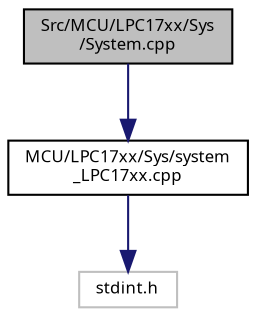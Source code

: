 digraph "Src/MCU/LPC17xx/Sys/System.cpp"
{
  edge [fontname="Sans",fontsize="8",labelfontname="Sans",labelfontsize="8"];
  node [fontname="Sans",fontsize="8",shape=record];
  Node1 [label="Src/MCU/LPC17xx/Sys\l/System.cpp",height=0.2,width=0.4,color="black", fillcolor="grey75", style="filled", fontcolor="black"];
  Node1 -> Node2 [color="midnightblue",fontsize="8",style="solid",fontname="Sans"];
  Node2 [label="MCU/LPC17xx/Sys/system\l_LPC17xx.cpp",height=0.2,width=0.4,color="black", fillcolor="white", style="filled",URL="$system___l_p_c17xx_8cpp_source.html"];
  Node2 -> Node3 [color="midnightblue",fontsize="8",style="solid",fontname="Sans"];
  Node3 [label="stdint.h",height=0.2,width=0.4,color="grey75", fillcolor="white", style="filled"];
}
